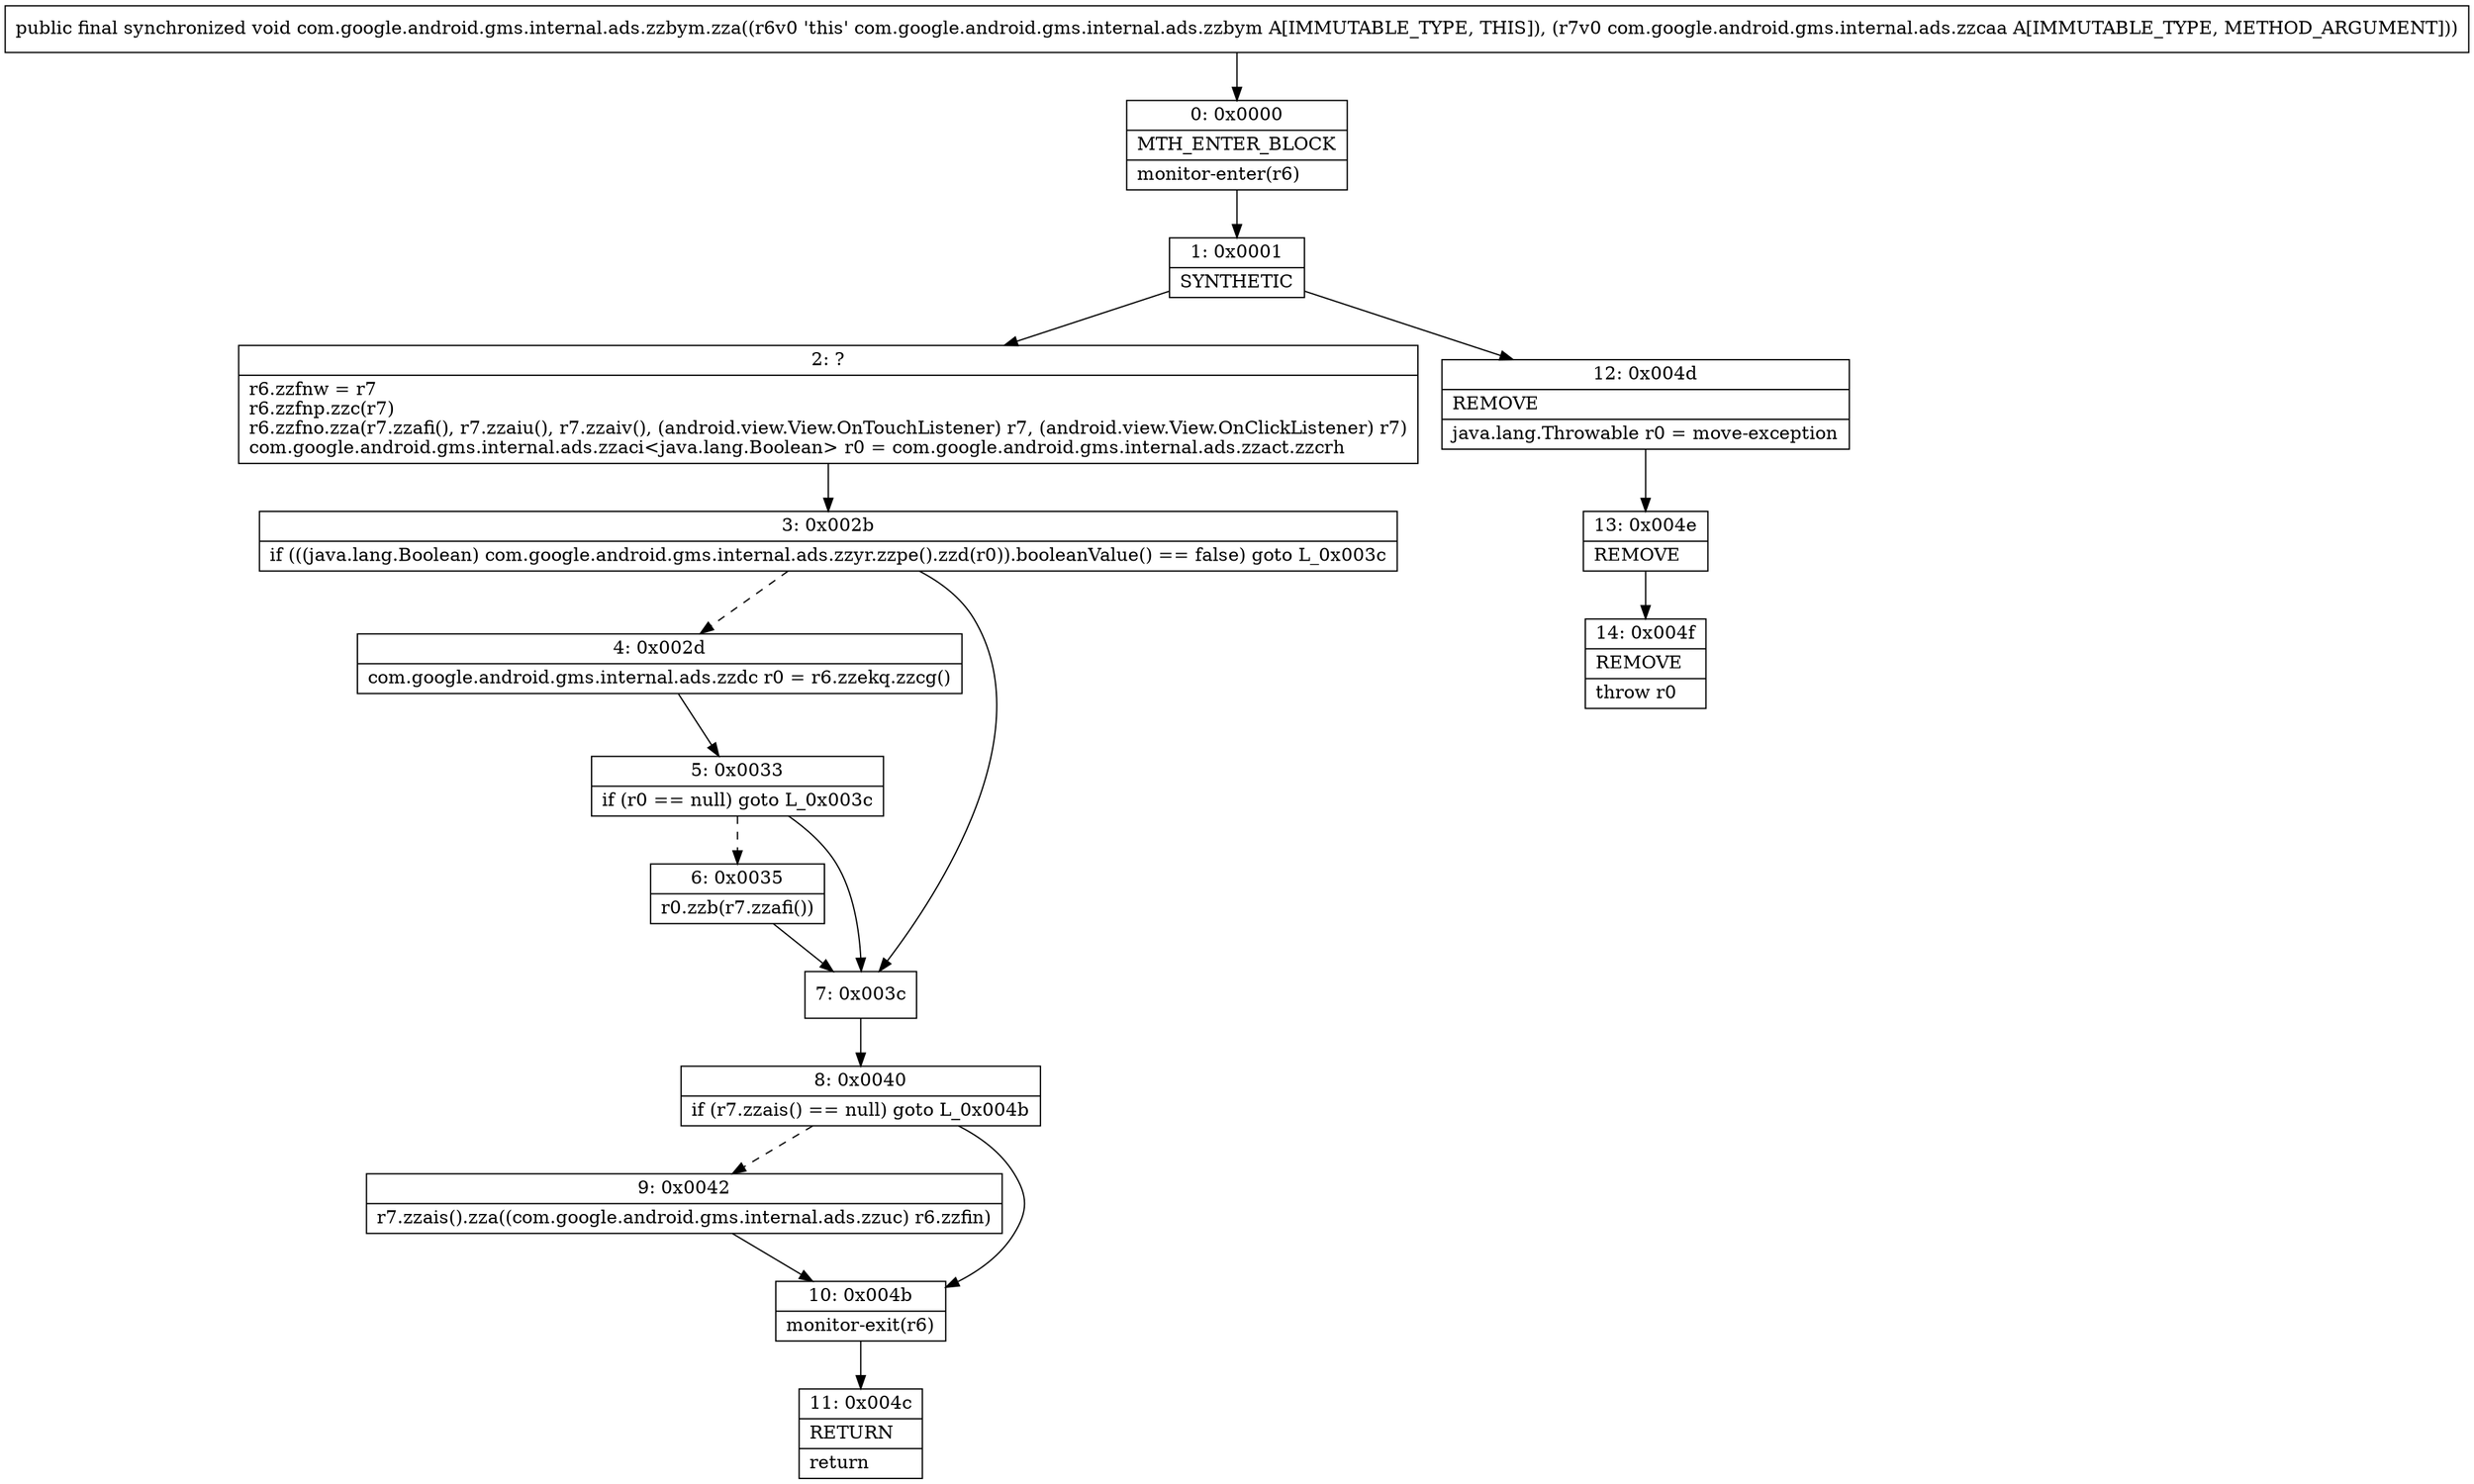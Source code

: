 digraph "CFG forcom.google.android.gms.internal.ads.zzbym.zza(Lcom\/google\/android\/gms\/internal\/ads\/zzcaa;)V" {
Node_0 [shape=record,label="{0\:\ 0x0000|MTH_ENTER_BLOCK\l|monitor\-enter(r6)\l}"];
Node_1 [shape=record,label="{1\:\ 0x0001|SYNTHETIC\l}"];
Node_2 [shape=record,label="{2\:\ ?|r6.zzfnw = r7\lr6.zzfnp.zzc(r7)\lr6.zzfno.zza(r7.zzafi(), r7.zzaiu(), r7.zzaiv(), (android.view.View.OnTouchListener) r7, (android.view.View.OnClickListener) r7)\lcom.google.android.gms.internal.ads.zzaci\<java.lang.Boolean\> r0 = com.google.android.gms.internal.ads.zzact.zzcrh\l}"];
Node_3 [shape=record,label="{3\:\ 0x002b|if (((java.lang.Boolean) com.google.android.gms.internal.ads.zzyr.zzpe().zzd(r0)).booleanValue() == false) goto L_0x003c\l}"];
Node_4 [shape=record,label="{4\:\ 0x002d|com.google.android.gms.internal.ads.zzdc r0 = r6.zzekq.zzcg()\l}"];
Node_5 [shape=record,label="{5\:\ 0x0033|if (r0 == null) goto L_0x003c\l}"];
Node_6 [shape=record,label="{6\:\ 0x0035|r0.zzb(r7.zzafi())\l}"];
Node_7 [shape=record,label="{7\:\ 0x003c}"];
Node_8 [shape=record,label="{8\:\ 0x0040|if (r7.zzais() == null) goto L_0x004b\l}"];
Node_9 [shape=record,label="{9\:\ 0x0042|r7.zzais().zza((com.google.android.gms.internal.ads.zzuc) r6.zzfin)\l}"];
Node_10 [shape=record,label="{10\:\ 0x004b|monitor\-exit(r6)\l}"];
Node_11 [shape=record,label="{11\:\ 0x004c|RETURN\l|return\l}"];
Node_12 [shape=record,label="{12\:\ 0x004d|REMOVE\l|java.lang.Throwable r0 = move\-exception\l}"];
Node_13 [shape=record,label="{13\:\ 0x004e|REMOVE\l}"];
Node_14 [shape=record,label="{14\:\ 0x004f|REMOVE\l|throw r0\l}"];
MethodNode[shape=record,label="{public final synchronized void com.google.android.gms.internal.ads.zzbym.zza((r6v0 'this' com.google.android.gms.internal.ads.zzbym A[IMMUTABLE_TYPE, THIS]), (r7v0 com.google.android.gms.internal.ads.zzcaa A[IMMUTABLE_TYPE, METHOD_ARGUMENT])) }"];
MethodNode -> Node_0;
Node_0 -> Node_1;
Node_1 -> Node_2;
Node_1 -> Node_12;
Node_2 -> Node_3;
Node_3 -> Node_4[style=dashed];
Node_3 -> Node_7;
Node_4 -> Node_5;
Node_5 -> Node_6[style=dashed];
Node_5 -> Node_7;
Node_6 -> Node_7;
Node_7 -> Node_8;
Node_8 -> Node_9[style=dashed];
Node_8 -> Node_10;
Node_9 -> Node_10;
Node_10 -> Node_11;
Node_12 -> Node_13;
Node_13 -> Node_14;
}

